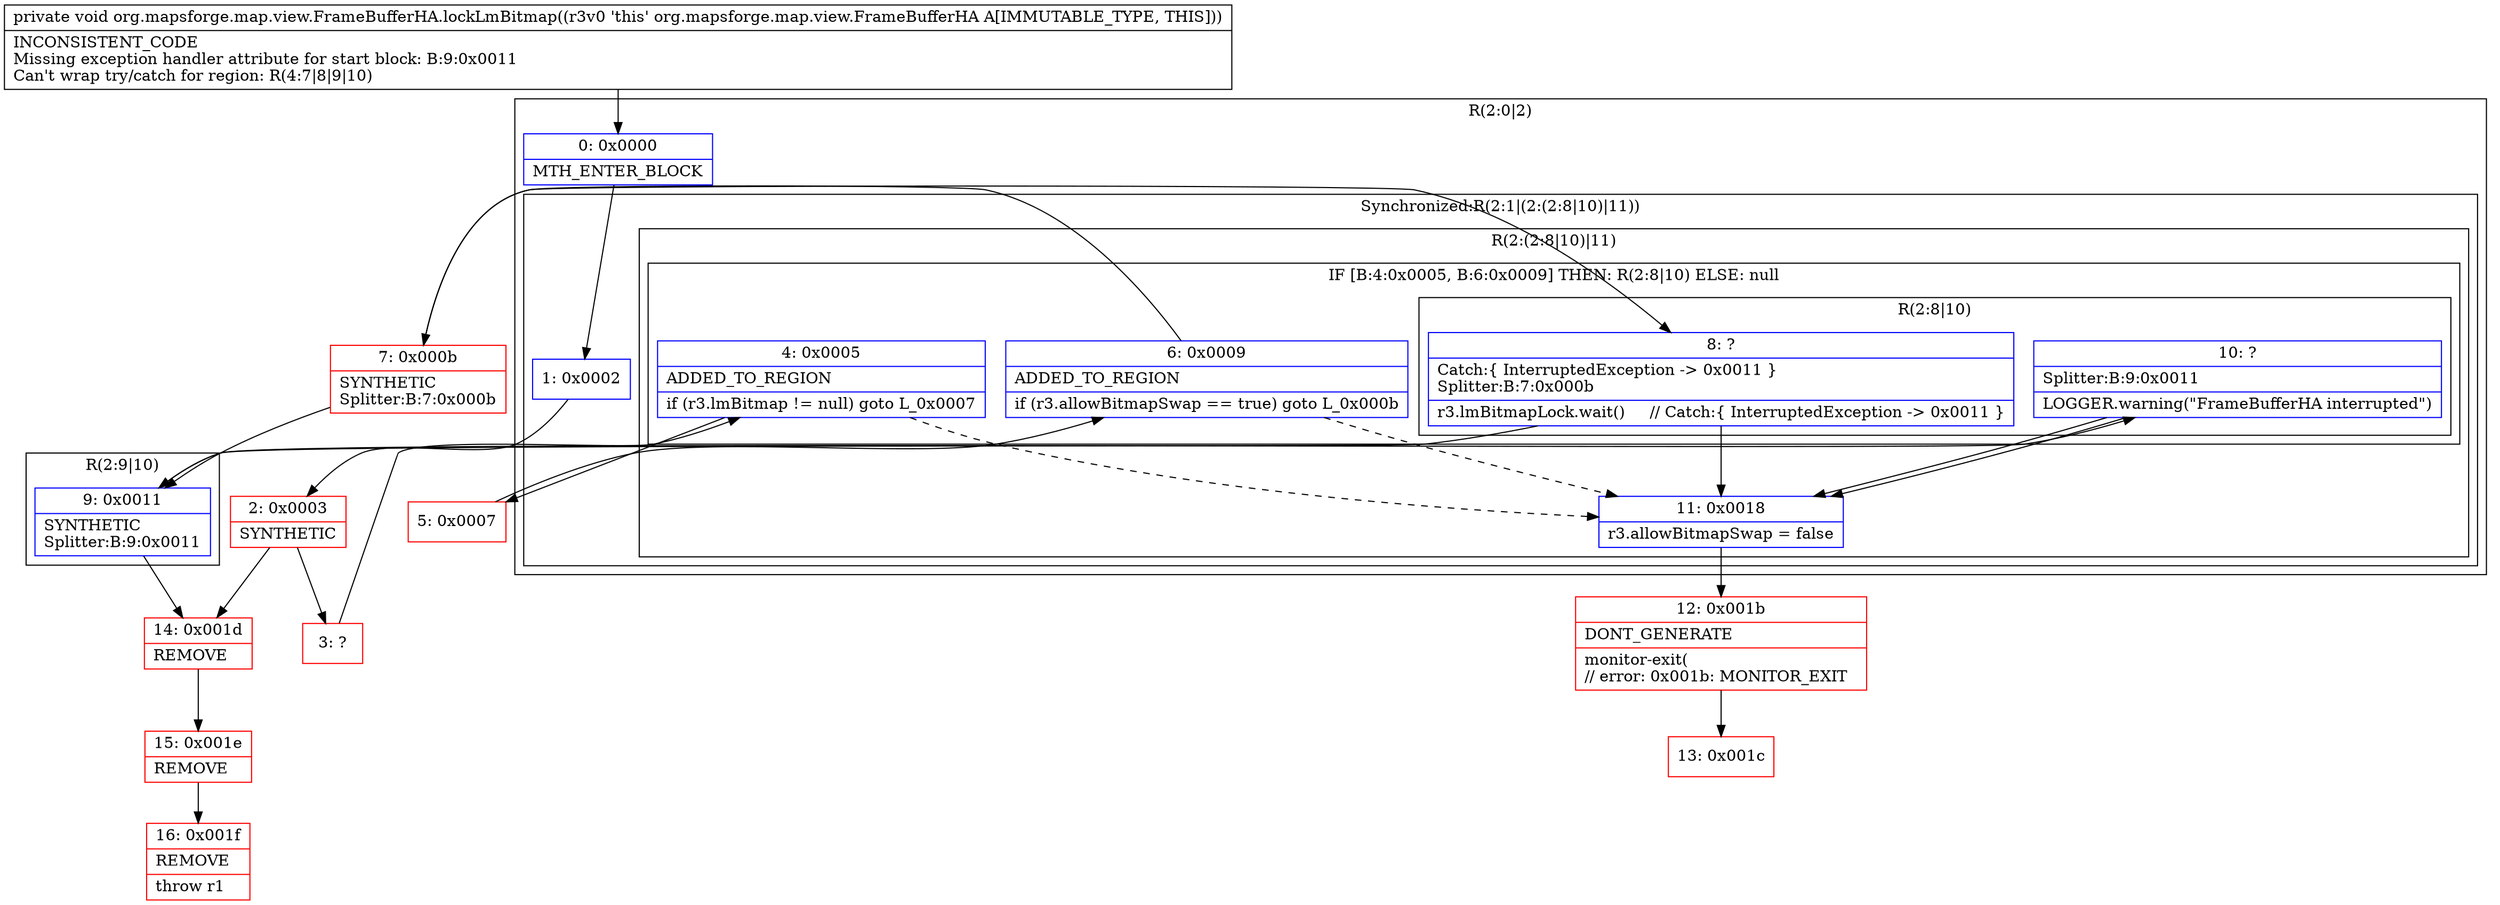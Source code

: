 digraph "CFG fororg.mapsforge.map.view.FrameBufferHA.lockLmBitmap()V" {
subgraph cluster_Region_497739396 {
label = "R(2:0|2)";
node [shape=record,color=blue];
Node_0 [shape=record,label="{0\:\ 0x0000|MTH_ENTER_BLOCK\l}"];
subgraph cluster_SynchronizedRegion_18266356 {
label = "Synchronized:R(2:1|(2:(2:8|10)|11))";
node [shape=record,color=blue];
Node_1 [shape=record,label="{1\:\ 0x0002}"];
subgraph cluster_Region_481038518 {
label = "R(2:(2:8|10)|11)";
node [shape=record,color=blue];
subgraph cluster_IfRegion_835706882 {
label = "IF [B:4:0x0005, B:6:0x0009] THEN: R(2:8|10) ELSE: null";
node [shape=record,color=blue];
Node_4 [shape=record,label="{4\:\ 0x0005|ADDED_TO_REGION\l|if (r3.lmBitmap != null) goto L_0x0007\l}"];
Node_6 [shape=record,label="{6\:\ 0x0009|ADDED_TO_REGION\l|if (r3.allowBitmapSwap == true) goto L_0x000b\l}"];
subgraph cluster_Region_2065411705 {
label = "R(2:8|10)";
node [shape=record,color=blue];
Node_8 [shape=record,label="{8\:\ ?|Catch:\{ InterruptedException \-\> 0x0011 \}\lSplitter:B:7:0x000b\l|r3.lmBitmapLock.wait()     \/\/ Catch:\{ InterruptedException \-\> 0x0011 \}\l}"];
Node_10 [shape=record,label="{10\:\ ?|Splitter:B:9:0x0011\l|LOGGER.warning(\"FrameBufferHA interrupted\")\l}"];
}
}
Node_11 [shape=record,label="{11\:\ 0x0018|r3.allowBitmapSwap = false\l}"];
}
}
}
subgraph cluster_Region_1333688566 {
label = "R(2:9|10)";
node [shape=record,color=blue];
Node_9 [shape=record,label="{9\:\ 0x0011|SYNTHETIC\lSplitter:B:9:0x0011\l}"];
Node_10 [shape=record,label="{10\:\ ?|Splitter:B:9:0x0011\l|LOGGER.warning(\"FrameBufferHA interrupted\")\l}"];
}
Node_2 [shape=record,color=red,label="{2\:\ 0x0003|SYNTHETIC\l}"];
Node_3 [shape=record,color=red,label="{3\:\ ?}"];
Node_5 [shape=record,color=red,label="{5\:\ 0x0007}"];
Node_7 [shape=record,color=red,label="{7\:\ 0x000b|SYNTHETIC\lSplitter:B:7:0x000b\l}"];
Node_12 [shape=record,color=red,label="{12\:\ 0x001b|DONT_GENERATE\l|monitor\-exit(\l\/\/ error: 0x001b: MONITOR_EXIT  \l}"];
Node_13 [shape=record,color=red,label="{13\:\ 0x001c}"];
Node_14 [shape=record,color=red,label="{14\:\ 0x001d|REMOVE\l}"];
Node_15 [shape=record,color=red,label="{15\:\ 0x001e|REMOVE\l}"];
Node_16 [shape=record,color=red,label="{16\:\ 0x001f|REMOVE\l|throw r1\l}"];
MethodNode[shape=record,label="{private void org.mapsforge.map.view.FrameBufferHA.lockLmBitmap((r3v0 'this' org.mapsforge.map.view.FrameBufferHA A[IMMUTABLE_TYPE, THIS]))  | INCONSISTENT_CODE\lMissing exception handler attribute for start block: B:9:0x0011\lCan't wrap try\/catch for region: R(4:7\|8\|9\|10)\l}"];
MethodNode -> Node_0;
Node_0 -> Node_1;
Node_1 -> Node_2;
Node_4 -> Node_5;
Node_4 -> Node_11[style=dashed];
Node_6 -> Node_7;
Node_6 -> Node_11[style=dashed];
Node_8 -> Node_9;
Node_8 -> Node_11;
Node_10 -> Node_11;
Node_11 -> Node_12;
Node_9 -> Node_10;
Node_9 -> Node_14;
Node_10 -> Node_11;
Node_2 -> Node_3;
Node_2 -> Node_14;
Node_3 -> Node_4;
Node_5 -> Node_6;
Node_7 -> Node_8;
Node_7 -> Node_9;
Node_12 -> Node_13;
Node_14 -> Node_15;
Node_15 -> Node_16;
}

